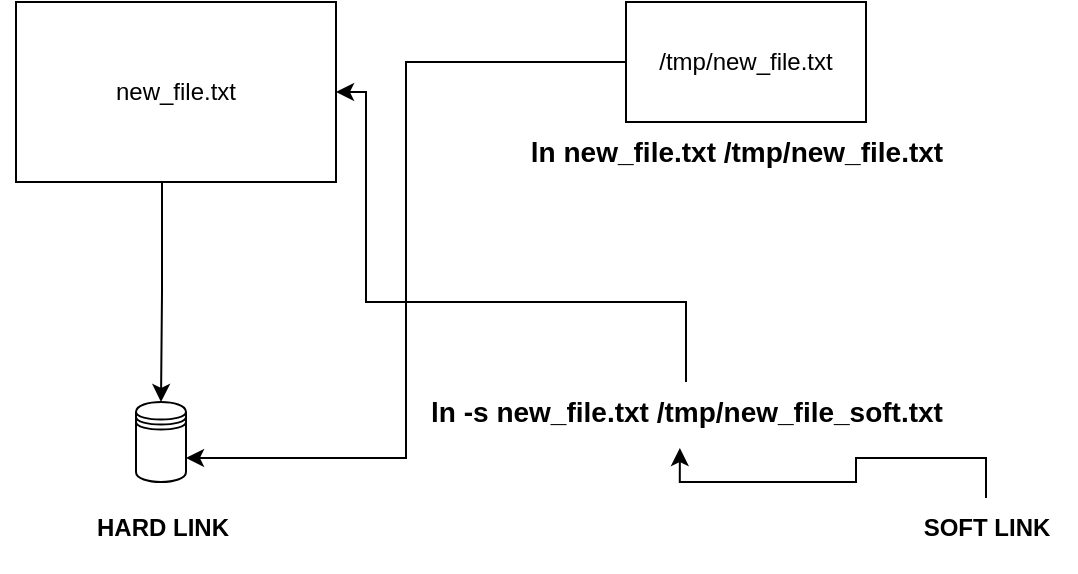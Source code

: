 <mxfile version="22.1.3" type="github">
  <diagram name="Page-1" id="u0YoCxrqCELgNPDrhVhu">
    <mxGraphModel dx="880" dy="494" grid="1" gridSize="10" guides="1" tooltips="1" connect="1" arrows="1" fold="1" page="1" pageScale="1" pageWidth="850" pageHeight="1100" math="0" shadow="0">
      <root>
        <mxCell id="0" />
        <mxCell id="1" parent="0" />
        <mxCell id="N59mR4clPkP_qwRe1a8H-18" style="edgeStyle=orthogonalEdgeStyle;rounded=0;orthogonalLoop=1;jettySize=auto;html=1;entryX=0.5;entryY=0;entryDx=0;entryDy=0;exitX=0;exitY=0.5;exitDx=0;exitDy=0;" parent="1" source="N59mR4clPkP_qwRe1a8H-19" target="N59mR4clPkP_qwRe1a8H-2" edge="1">
          <mxGeometry relative="1" as="geometry">
            <mxPoint x="225" y="140" as="sourcePoint" />
            <Array as="points">
              <mxPoint x="178" y="75" />
              <mxPoint x="178" y="175" />
            </Array>
          </mxGeometry>
        </mxCell>
        <mxCell id="N59mR4clPkP_qwRe1a8H-2" value="" style="shape=datastore;whiteSpace=wrap;html=1;" parent="1" vertex="1">
          <mxGeometry x="165" y="230" width="25" height="40" as="geometry" />
        </mxCell>
        <mxCell id="N59mR4clPkP_qwRe1a8H-19" value="new_file.txt" style="rounded=0;whiteSpace=wrap;html=1;" parent="1" vertex="1">
          <mxGeometry x="105" y="30" width="160" height="90" as="geometry" />
        </mxCell>
        <mxCell id="N59mR4clPkP_qwRe1a8H-22" value="" style="edgeStyle=orthogonalEdgeStyle;rounded=0;orthogonalLoop=1;jettySize=auto;html=1;" parent="1" source="N59mR4clPkP_qwRe1a8H-20" target="N59mR4clPkP_qwRe1a8H-21" edge="1">
          <mxGeometry relative="1" as="geometry" />
        </mxCell>
        <mxCell id="N59mR4clPkP_qwRe1a8H-20" value="&lt;b&gt;&lt;font style=&quot;font-size: 14px;&quot;&gt;ln new_file.txt /tmp/new_file.txt&lt;/font&gt;&lt;/b&gt;" style="text;html=1;align=center;verticalAlign=middle;resizable=0;points=[];autosize=1;strokeColor=none;fillColor=none;" parent="1" vertex="1">
          <mxGeometry x="350" y="90" width="230" height="30" as="geometry" />
        </mxCell>
        <mxCell id="N59mR4clPkP_qwRe1a8H-31" style="edgeStyle=orthogonalEdgeStyle;rounded=0;orthogonalLoop=1;jettySize=auto;html=1;entryX=1;entryY=0.7;entryDx=0;entryDy=0;" parent="1" source="N59mR4clPkP_qwRe1a8H-21" target="N59mR4clPkP_qwRe1a8H-2" edge="1">
          <mxGeometry relative="1" as="geometry" />
        </mxCell>
        <mxCell id="N59mR4clPkP_qwRe1a8H-21" value="/tmp/new_file.txt" style="whiteSpace=wrap;html=1;" parent="1" vertex="1">
          <mxGeometry x="410" y="30" width="120" height="60" as="geometry" />
        </mxCell>
        <mxCell id="N59mR4clPkP_qwRe1a8H-24" value="HARD LINK" style="text;html=1;align=center;verticalAlign=middle;resizable=0;points=[];autosize=1;strokeColor=none;fillColor=none;shadow=1;fontStyle=1" parent="1" vertex="1">
          <mxGeometry x="132.5" y="278" width="90" height="30" as="geometry" />
        </mxCell>
        <mxCell id="N59mR4clPkP_qwRe1a8H-25" value="&lt;b&gt;SOFT LINK&lt;/b&gt;" style="text;html=1;align=center;verticalAlign=middle;resizable=0;points=[];autosize=1;strokeColor=none;fillColor=none;" parent="1" vertex="1">
          <mxGeometry x="545" y="278" width="90" height="30" as="geometry" />
        </mxCell>
        <mxCell id="N59mR4clPkP_qwRe1a8H-30" style="edgeStyle=orthogonalEdgeStyle;rounded=0;orthogonalLoop=1;jettySize=auto;html=1;entryX=1;entryY=0.5;entryDx=0;entryDy=0;" parent="1" source="N59mR4clPkP_qwRe1a8H-26" target="N59mR4clPkP_qwRe1a8H-19" edge="1">
          <mxGeometry relative="1" as="geometry">
            <Array as="points">
              <mxPoint x="440" y="180" />
              <mxPoint x="280" y="180" />
              <mxPoint x="280" y="75" />
            </Array>
          </mxGeometry>
        </mxCell>
        <mxCell id="N59mR4clPkP_qwRe1a8H-26" value="&lt;b&gt;&lt;font style=&quot;font-size: 14px;&quot;&gt;ln -s new_file.txt /tmp/new_file_soft.txt&lt;/font&gt;&lt;/b&gt;" style="text;html=1;align=center;verticalAlign=middle;resizable=0;points=[];autosize=1;strokeColor=none;fillColor=none;" parent="1" vertex="1">
          <mxGeometry x="300" y="220" width="280" height="30" as="geometry" />
        </mxCell>
        <mxCell id="N59mR4clPkP_qwRe1a8H-27" style="edgeStyle=orthogonalEdgeStyle;rounded=0;orthogonalLoop=1;jettySize=auto;html=1;entryX=0.489;entryY=1.1;entryDx=0;entryDy=0;entryPerimeter=0;" parent="1" source="N59mR4clPkP_qwRe1a8H-25" target="N59mR4clPkP_qwRe1a8H-26" edge="1">
          <mxGeometry relative="1" as="geometry" />
        </mxCell>
      </root>
    </mxGraphModel>
  </diagram>
</mxfile>
